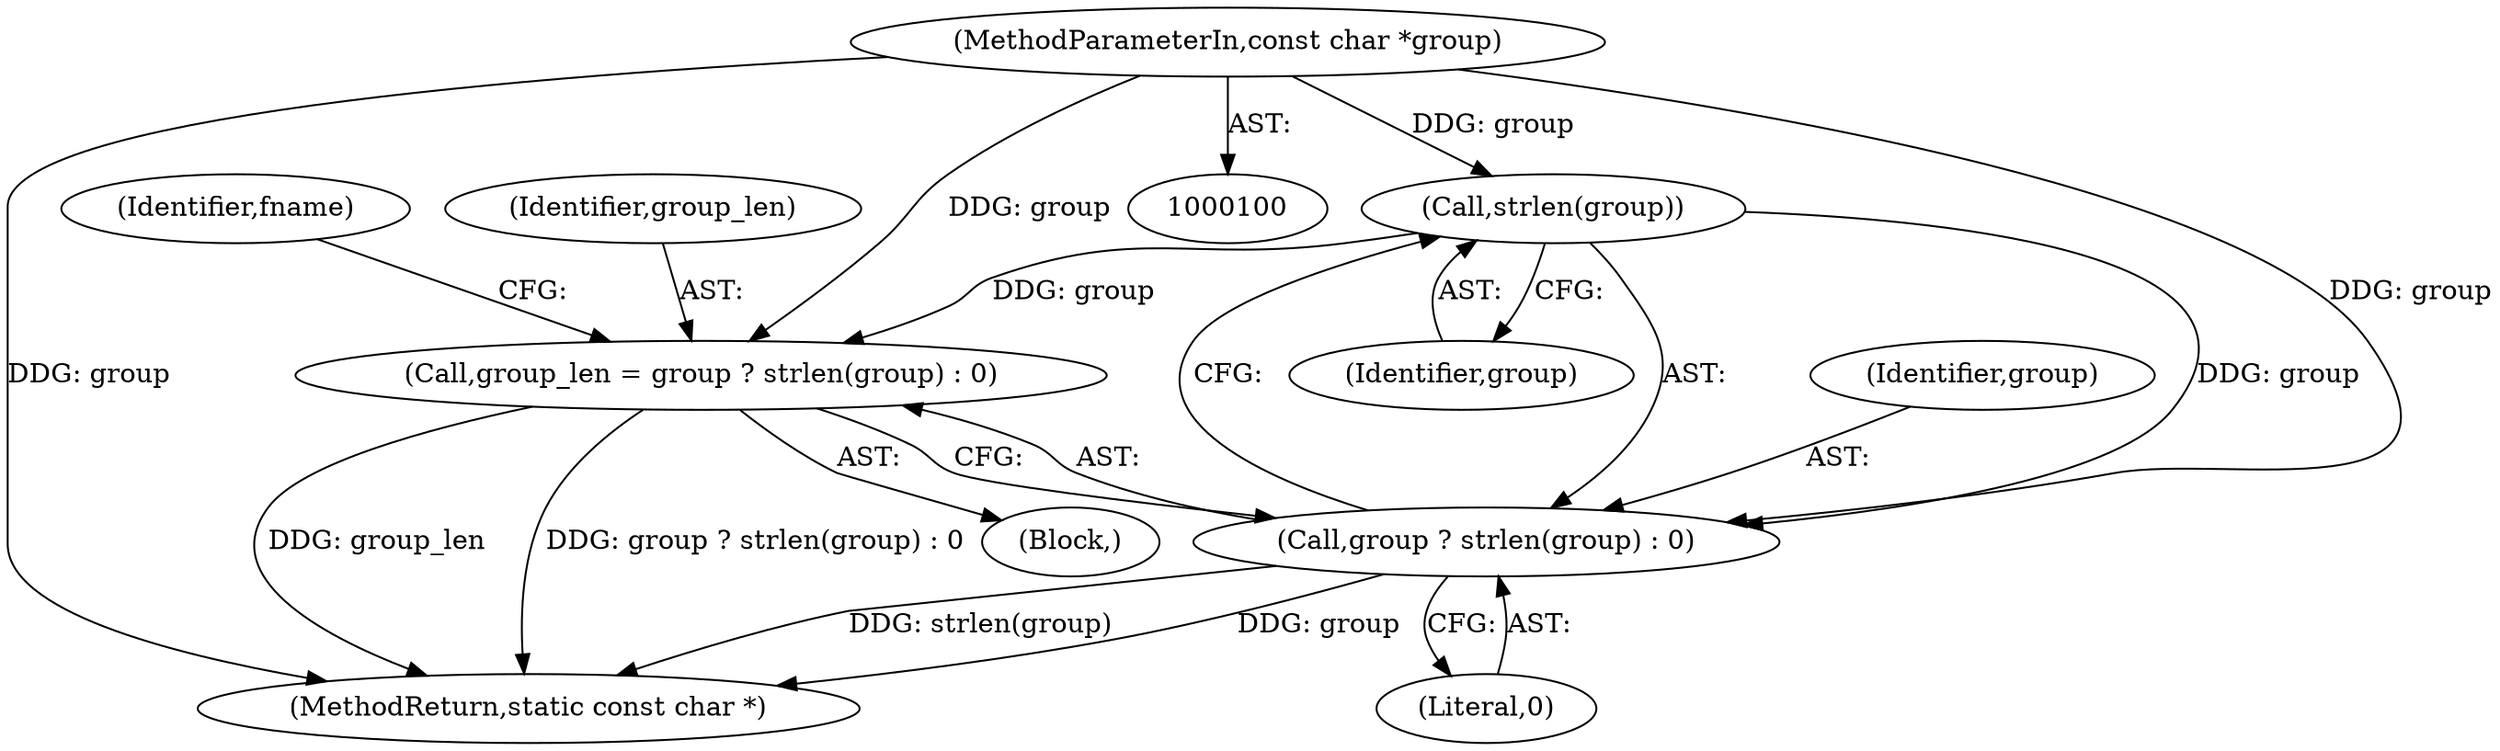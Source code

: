 digraph "0_samba_0dedfbce2c1b851684ba658861fe9d620636c56a@API" {
"1000130" [label="(Call,strlen(group))"];
"1000103" [label="(MethodParameterIn,const char *group)"];
"1000126" [label="(Call,group_len = group ? strlen(group) : 0)"];
"1000128" [label="(Call,group ? strlen(group) : 0)"];
"1000137" [label="(Identifier,fname)"];
"1000103" [label="(MethodParameterIn,const char *group)"];
"1000132" [label="(Literal,0)"];
"1000131" [label="(Identifier,group)"];
"1000126" [label="(Call,group_len = group ? strlen(group) : 0)"];
"1000128" [label="(Call,group ? strlen(group) : 0)"];
"1000106" [label="(Block,)"];
"1000129" [label="(Identifier,group)"];
"1000130" [label="(Call,strlen(group))"];
"1000127" [label="(Identifier,group_len)"];
"1000197" [label="(MethodReturn,static const char *)"];
"1000130" -> "1000128"  [label="AST: "];
"1000130" -> "1000131"  [label="CFG: "];
"1000131" -> "1000130"  [label="AST: "];
"1000128" -> "1000130"  [label="CFG: "];
"1000130" -> "1000126"  [label="DDG: group"];
"1000130" -> "1000128"  [label="DDG: group"];
"1000103" -> "1000130"  [label="DDG: group"];
"1000103" -> "1000100"  [label="AST: "];
"1000103" -> "1000197"  [label="DDG: group"];
"1000103" -> "1000126"  [label="DDG: group"];
"1000103" -> "1000128"  [label="DDG: group"];
"1000126" -> "1000106"  [label="AST: "];
"1000126" -> "1000128"  [label="CFG: "];
"1000127" -> "1000126"  [label="AST: "];
"1000128" -> "1000126"  [label="AST: "];
"1000137" -> "1000126"  [label="CFG: "];
"1000126" -> "1000197"  [label="DDG: group_len"];
"1000126" -> "1000197"  [label="DDG: group ? strlen(group) : 0"];
"1000128" -> "1000132"  [label="CFG: "];
"1000129" -> "1000128"  [label="AST: "];
"1000132" -> "1000128"  [label="AST: "];
"1000128" -> "1000197"  [label="DDG: strlen(group)"];
"1000128" -> "1000197"  [label="DDG: group"];
}
